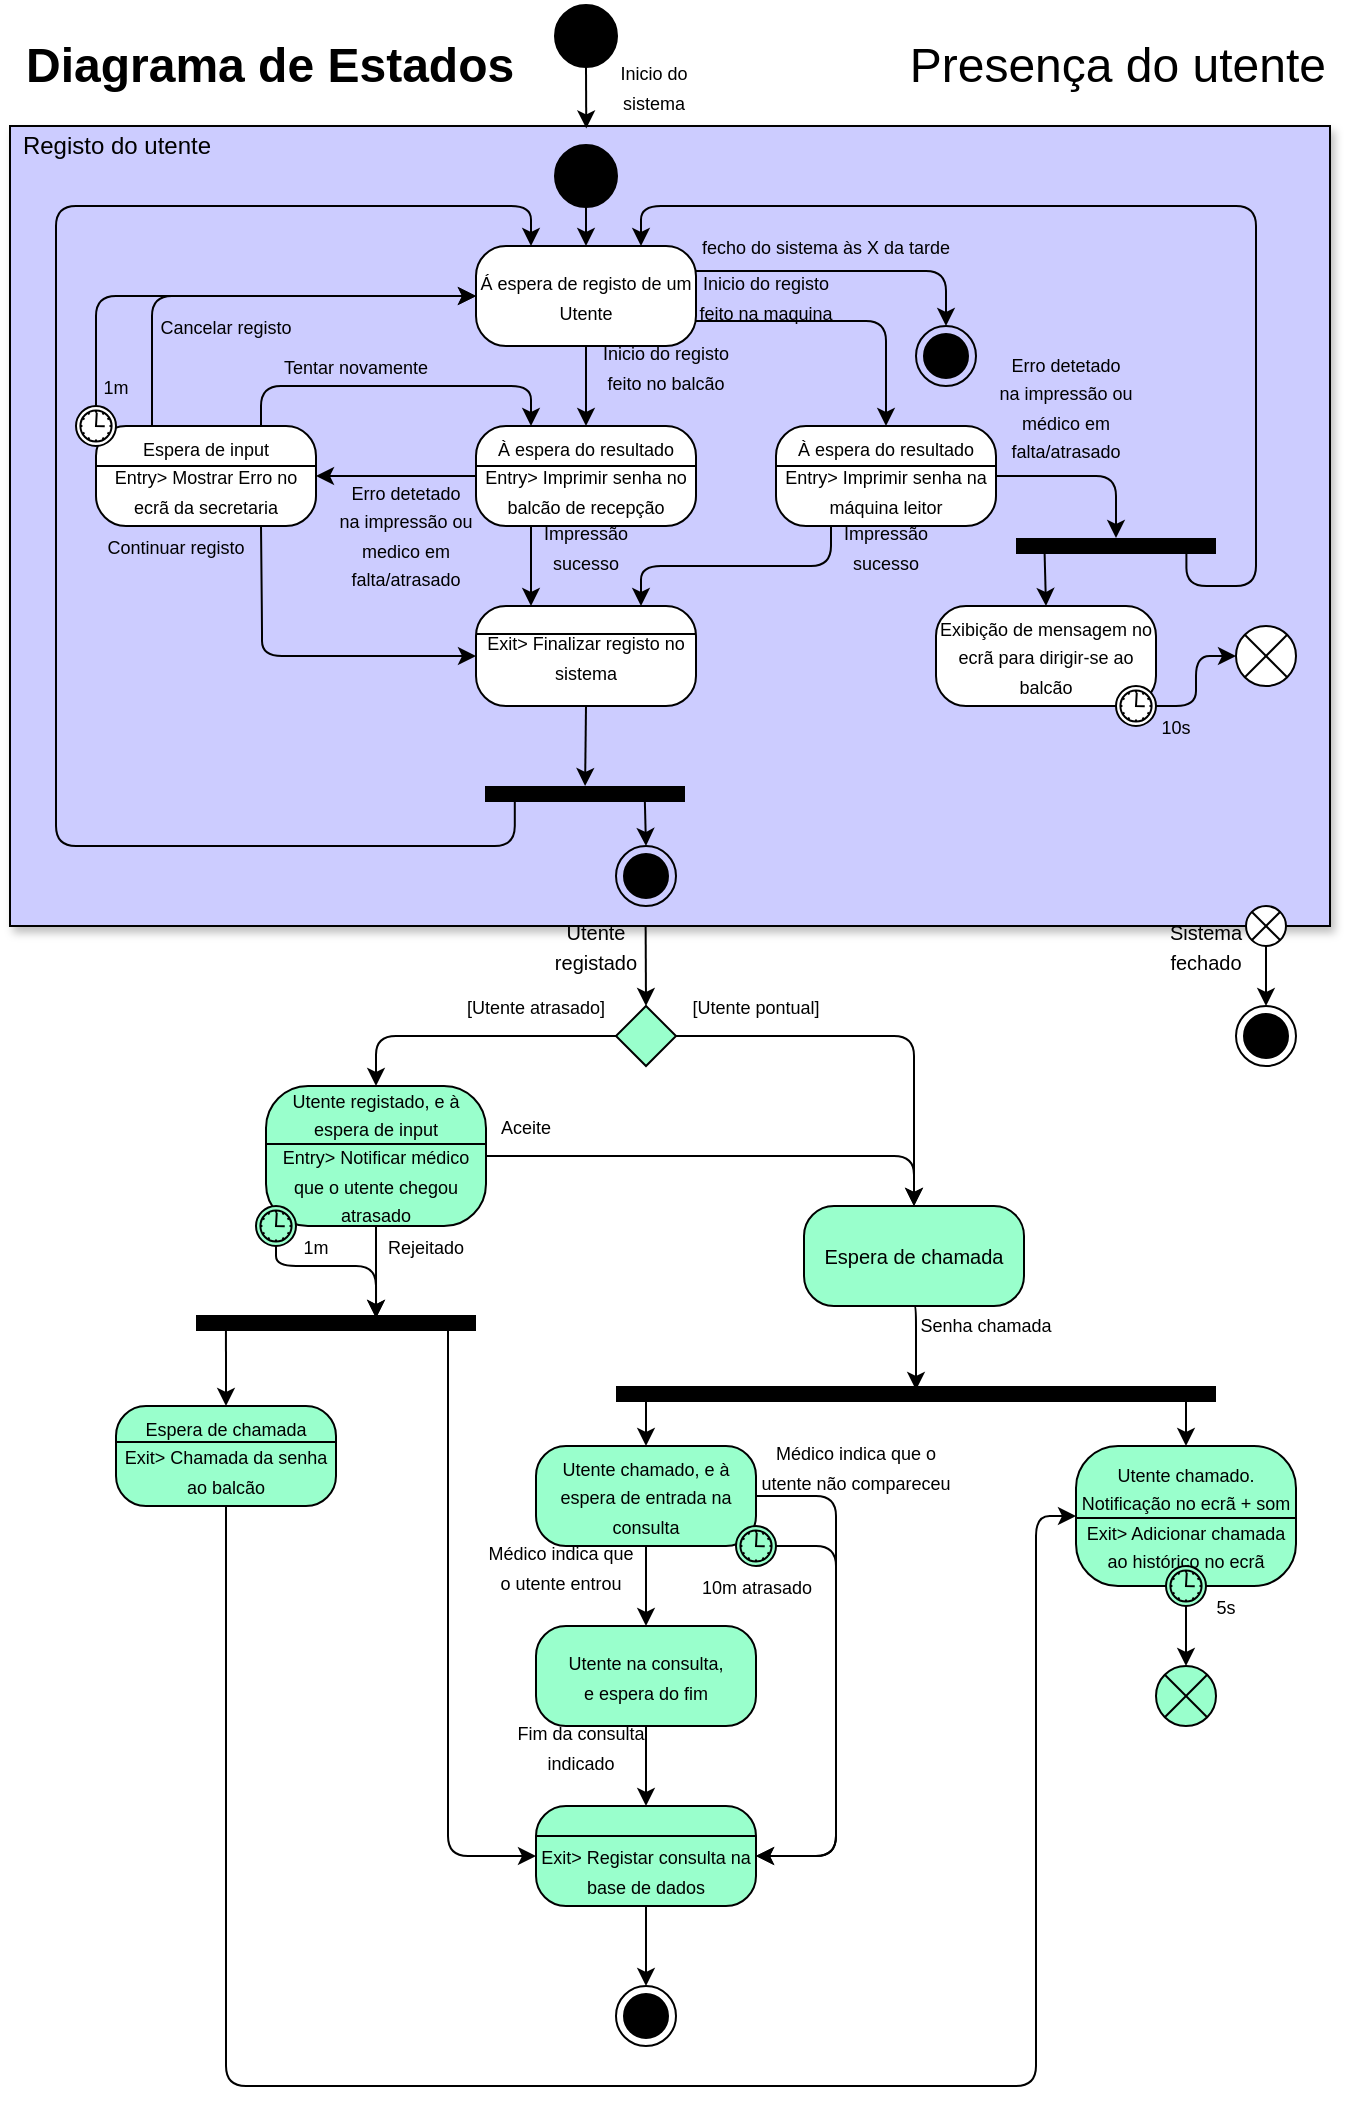 <mxfile version="14.2.7" type="google"><diagram id="B9v8VUoW4nTZRNd4ogXL" name="Page-1"><mxGraphModel dx="868" dy="425" grid="1" gridSize="10" guides="1" tooltips="1" connect="1" arrows="1" fold="1" page="1" pageScale="1" pageWidth="827" pageHeight="1169" math="0" shadow="0"><root><mxCell id="0"/><mxCell id="1" parent="0"/><mxCell id="6Po2jze6KFNWAFwLDo7o-7" value="" style="rounded=0;whiteSpace=wrap;html=1;shadow=1;fillColor=#CCCCFF;" parent="1" vertex="1"><mxGeometry x="74" y="160" width="660" height="400" as="geometry"/></mxCell><mxCell id="5kJgKdQiDo_-mpzFQGXP-1" value="" style="strokeWidth=2;html=1;shape=mxgraph.flowchart.start_2;whiteSpace=wrap;fillColor=#000000;" parent="1" vertex="1"><mxGeometry x="347" y="100" width="30" height="30" as="geometry"/></mxCell><mxCell id="5kJgKdQiDo_-mpzFQGXP-2" value="&lt;font style=&quot;font-size: 9px&quot;&gt;Á espera de registo de um Utente&lt;/font&gt;" style="rounded=1;whiteSpace=wrap;html=1;strokeColor=#000000;fillColor=#FFFFFF;arcSize=30;" parent="1" vertex="1"><mxGeometry x="307" y="220" width="110" height="50" as="geometry"/></mxCell><mxCell id="5kJgKdQiDo_-mpzFQGXP-3" value="&lt;font style=&quot;font-size: 9px&quot;&gt;Inicio do sistema&lt;/font&gt;" style="text;html=1;strokeColor=none;fillColor=none;align=center;verticalAlign=middle;whiteSpace=wrap;rounded=0;" parent="1" vertex="1"><mxGeometry x="366" y="130" width="60" height="20" as="geometry"/></mxCell><mxCell id="5kJgKdQiDo_-mpzFQGXP-4" value="" style="endArrow=classic;html=1;exitX=0.5;exitY=1;exitDx=0;exitDy=0;exitPerimeter=0;entryX=0.432;entryY=0.003;entryDx=0;entryDy=0;entryPerimeter=0;" parent="1" source="5kJgKdQiDo_-mpzFQGXP-1" edge="1"><mxGeometry width="50" height="50" relative="1" as="geometry"><mxPoint x="347" y="210" as="sourcePoint"/><mxPoint x="362.12" y="161.2" as="targetPoint"/></mxGeometry></mxCell><mxCell id="5kJgKdQiDo_-mpzFQGXP-5" value="&lt;font style=&quot;font-size: 9px&quot;&gt;À espera do resultado&lt;br&gt;Entry&amp;gt; Imprimir senha na máquina leitor&lt;/font&gt;" style="rounded=1;whiteSpace=wrap;html=1;strokeColor=#000000;fillColor=#FFFFFF;arcSize=30;" parent="1" vertex="1"><mxGeometry x="457" y="310" width="110" height="50" as="geometry"/></mxCell><mxCell id="5kJgKdQiDo_-mpzFQGXP-6" value="&lt;font style=&quot;font-size: 9px&quot;&gt;À espera do resultado&lt;br&gt;Entry&amp;gt; Imprimir senha no&lt;br&gt;balcão de recepção&lt;br&gt;&lt;/font&gt;" style="rounded=1;whiteSpace=wrap;html=1;strokeColor=#000000;fillColor=#FFFFFF;arcSize=30;" parent="1" vertex="1"><mxGeometry x="307" y="310" width="110" height="50" as="geometry"/></mxCell><mxCell id="5kJgKdQiDo_-mpzFQGXP-9" value="" style="endArrow=none;html=1;edgeStyle=orthogonalEdgeStyle;entryX=1;entryY=0.75;entryDx=0;entryDy=0;exitX=0.5;exitY=0;exitDx=0;exitDy=0;startArrow=classic;startFill=1;" parent="1" source="5kJgKdQiDo_-mpzFQGXP-5" target="5kJgKdQiDo_-mpzFQGXP-2" edge="1"><mxGeometry relative="1" as="geometry"><mxPoint x="522" y="280" as="sourcePoint"/><mxPoint x="587" y="340" as="targetPoint"/><Array as="points"><mxPoint x="512" y="258"/></Array></mxGeometry></mxCell><mxCell id="5kJgKdQiDo_-mpzFQGXP-13" value="&lt;font style=&quot;font-size: 9px&quot;&gt;Inicio do registo feito na maquina&lt;br&gt;&lt;/font&gt;" style="text;html=1;strokeColor=none;fillColor=none;align=center;verticalAlign=middle;whiteSpace=wrap;rounded=0;" parent="1" vertex="1"><mxGeometry x="417" y="235" width="70" height="20" as="geometry"/></mxCell><mxCell id="5kJgKdQiDo_-mpzFQGXP-17" value="" style="endArrow=classic;html=1;exitX=0.5;exitY=1;exitDx=0;exitDy=0;entryX=0.5;entryY=0;entryDx=0;entryDy=0;" parent="1" source="5kJgKdQiDo_-mpzFQGXP-2" target="5kJgKdQiDo_-mpzFQGXP-6" edge="1"><mxGeometry width="50" height="50" relative="1" as="geometry"><mxPoint x="372" y="200" as="sourcePoint"/><mxPoint x="372" y="230" as="targetPoint"/></mxGeometry></mxCell><mxCell id="5kJgKdQiDo_-mpzFQGXP-18" value="&lt;font style=&quot;font-size: 9px&quot;&gt;Inicio do registo feito no balcão&lt;br&gt;&lt;/font&gt;" style="text;html=1;strokeColor=none;fillColor=none;align=center;verticalAlign=middle;whiteSpace=wrap;rounded=0;" parent="1" vertex="1"><mxGeometry x="367" y="270" width="70" height="20" as="geometry"/></mxCell><mxCell id="5kJgKdQiDo_-mpzFQGXP-20" value="&lt;font style=&quot;font-size: 9px&quot;&gt;Erro detetado&lt;br&gt;na impressão ou médico em falta/atrasado&lt;br&gt;&lt;/font&gt;" style="text;html=1;strokeColor=none;fillColor=none;align=center;verticalAlign=middle;whiteSpace=wrap;rounded=0;" parent="1" vertex="1"><mxGeometry x="567" y="290" width="70" height="20" as="geometry"/></mxCell><mxCell id="5kJgKdQiDo_-mpzFQGXP-21" value="" style="ellipse;html=1;shape=endState;fillColor=#000000;" parent="1" vertex="1"><mxGeometry x="377" y="1090" width="30" height="30" as="geometry"/></mxCell><mxCell id="5kJgKdQiDo_-mpzFQGXP-29" value="" style="endArrow=none;html=1;edgeStyle=orthogonalEdgeStyle;entryX=0.852;entryY=0.741;entryDx=0;entryDy=0;startArrow=classic;startFill=1;exitX=0.75;exitY=0;exitDx=0;exitDy=0;entryPerimeter=0;" parent="1" source="5kJgKdQiDo_-mpzFQGXP-2" target="5kJgKdQiDo_-mpzFQGXP-34" edge="1"><mxGeometry relative="1" as="geometry"><mxPoint x="397" y="219" as="sourcePoint"/><mxPoint x="757" y="360" as="targetPoint"/><Array as="points"><mxPoint x="390" y="200"/><mxPoint x="697" y="200"/><mxPoint x="697" y="390"/><mxPoint x="662" y="390"/></Array></mxGeometry></mxCell><mxCell id="5kJgKdQiDo_-mpzFQGXP-30" value="&lt;font style=&quot;font-size: 9px&quot;&gt;10s&lt;br&gt;&lt;/font&gt;" style="text;html=1;strokeColor=none;fillColor=none;align=center;verticalAlign=middle;whiteSpace=wrap;rounded=0;" parent="1" vertex="1"><mxGeometry x="647" y="450" width="20" height="20" as="geometry"/></mxCell><mxCell id="5kJgKdQiDo_-mpzFQGXP-31" value="" style="endArrow=none;html=1;edgeStyle=orthogonalEdgeStyle;startArrow=classic;startFill=1;entryX=1;entryY=0.5;entryDx=0;entryDy=0;" parent="1" source="5kJgKdQiDo_-mpzFQGXP-34" target="5kJgKdQiDo_-mpzFQGXP-5" edge="1"><mxGeometry relative="1" as="geometry"><mxPoint x="657" y="335" as="sourcePoint"/><mxPoint x="567" y="340" as="targetPoint"/><Array as="points"><mxPoint x="627" y="335"/></Array></mxGeometry></mxCell><mxCell id="5kJgKdQiDo_-mpzFQGXP-34" value="" style="line;strokeWidth=8;fillColor=none;align=left;verticalAlign=middle;spacingTop=-1;spacingLeft=3;spacingRight=3;rotatable=0;labelPosition=right;points=[];portConstraint=eastwest;" parent="1" vertex="1"><mxGeometry x="577" y="366" width="100" height="8" as="geometry"/></mxCell><mxCell id="5kJgKdQiDo_-mpzFQGXP-36" value="" style="endArrow=classic;html=1;entryX=0.5;entryY=0;entryDx=0;entryDy=0;exitX=0.142;exitY=0.483;exitDx=0;exitDy=0;exitPerimeter=0;" parent="1" source="5kJgKdQiDo_-mpzFQGXP-34" target="5kJgKdQiDo_-mpzFQGXP-25" edge="1"><mxGeometry width="50" height="50" relative="1" as="geometry"><mxPoint x="592" y="376" as="sourcePoint"/><mxPoint x="577" y="420.0" as="targetPoint"/></mxGeometry></mxCell><mxCell id="5kJgKdQiDo_-mpzFQGXP-39" value="" style="verticalLabelPosition=bottom;verticalAlign=top;html=1;shape=mxgraph.flowchart.or;strokeWidth=1;" parent="1" vertex="1"><mxGeometry x="687" y="410" width="30" height="30" as="geometry"/></mxCell><mxCell id="5kJgKdQiDo_-mpzFQGXP-41" value="" style="endArrow=none;html=1;edgeStyle=orthogonalEdgeStyle;entryX=0;entryY=0;entryDx=0;entryDy=0;startArrow=classic;startFill=1;exitX=0;exitY=0.5;exitDx=0;exitDy=0;exitPerimeter=0;" parent="1" source="5kJgKdQiDo_-mpzFQGXP-39" target="5kJgKdQiDo_-mpzFQGXP-30" edge="1"><mxGeometry relative="1" as="geometry"><mxPoint x="782" y="430" as="sourcePoint"/><mxPoint x="687" y="462.5" as="targetPoint"/><Array as="points"><mxPoint x="667" y="425"/><mxPoint x="667" y="450"/></Array></mxGeometry></mxCell><mxCell id="5kJgKdQiDo_-mpzFQGXP-42" value="&lt;font style=&quot;font-size: 9px&quot;&gt;Exit&amp;gt; Finalizar registo no sistema&lt;/font&gt;" style="rounded=1;whiteSpace=wrap;html=1;strokeColor=#000000;fillColor=#FFFFFF;arcSize=30;" parent="1" vertex="1"><mxGeometry x="307" y="400" width="110" height="50" as="geometry"/></mxCell><mxCell id="5kJgKdQiDo_-mpzFQGXP-43" value="" style="endArrow=none;html=1;edgeStyle=orthogonalEdgeStyle;startArrow=classic;startFill=1;entryX=0.25;entryY=1;entryDx=0;entryDy=0;exitX=0.75;exitY=0;exitDx=0;exitDy=0;" parent="1" source="5kJgKdQiDo_-mpzFQGXP-42" target="5kJgKdQiDo_-mpzFQGXP-5" edge="1"><mxGeometry relative="1" as="geometry"><mxPoint x="457.004" y="413.03" as="sourcePoint"/><mxPoint x="497" y="378" as="targetPoint"/><Array as="points"><mxPoint x="390" y="380"/><mxPoint x="484" y="380"/></Array></mxGeometry></mxCell><mxCell id="5kJgKdQiDo_-mpzFQGXP-44" value="&lt;font style=&quot;font-size: 9px&quot;&gt;Impressão&lt;br&gt;sucesso&lt;br&gt;&lt;/font&gt;" style="text;html=1;strokeColor=none;fillColor=none;align=center;verticalAlign=middle;whiteSpace=wrap;rounded=0;" parent="1" vertex="1"><mxGeometry x="477" y="360" width="70" height="20" as="geometry"/></mxCell><mxCell id="5kJgKdQiDo_-mpzFQGXP-46" value="" style="endArrow=classic;html=1;exitX=0.25;exitY=1;exitDx=0;exitDy=0;entryX=0.25;entryY=0;entryDx=0;entryDy=0;" parent="1" source="5kJgKdQiDo_-mpzFQGXP-6" target="5kJgKdQiDo_-mpzFQGXP-42" edge="1"><mxGeometry width="50" height="50" relative="1" as="geometry"><mxPoint x="372" y="280.0" as="sourcePoint"/><mxPoint x="328" y="399" as="targetPoint"/></mxGeometry></mxCell><mxCell id="5kJgKdQiDo_-mpzFQGXP-47" value="&lt;font style=&quot;font-size: 9px&quot;&gt;Impressão&lt;br&gt;sucesso&lt;br&gt;&lt;/font&gt;" style="text;html=1;strokeColor=none;fillColor=none;align=center;verticalAlign=middle;whiteSpace=wrap;rounded=0;" parent="1" vertex="1"><mxGeometry x="327" y="360" width="70" height="20" as="geometry"/></mxCell><mxCell id="5kJgKdQiDo_-mpzFQGXP-49" value="" style="line;strokeWidth=8;fillColor=none;align=left;verticalAlign=middle;spacingTop=-1;spacingLeft=3;spacingRight=3;rotatable=0;labelPosition=right;points=[];portConstraint=eastwest;" parent="1" vertex="1"><mxGeometry x="311.5" y="490" width="100" height="8" as="geometry"/></mxCell><mxCell id="5kJgKdQiDo_-mpzFQGXP-51" value="" style="endArrow=none;html=1;edgeStyle=orthogonalEdgeStyle;startArrow=classic;startFill=1;entryX=0.149;entryY=0.828;entryDx=0;entryDy=0;entryPerimeter=0;exitX=0.25;exitY=0;exitDx=0;exitDy=0;" parent="1" source="5kJgKdQiDo_-mpzFQGXP-2" target="5kJgKdQiDo_-mpzFQGXP-49" edge="1"><mxGeometry relative="1" as="geometry"><mxPoint x="337" y="200" as="sourcePoint"/><mxPoint x="317" y="482" as="targetPoint"/><Array as="points"><mxPoint x="335" y="200"/><mxPoint x="97" y="200"/><mxPoint x="97" y="520"/><mxPoint x="326" y="520"/></Array></mxGeometry></mxCell><mxCell id="5kJgKdQiDo_-mpzFQGXP-53" value="" style="endArrow=none;html=1;edgeStyle=orthogonalEdgeStyle;startArrow=classic;startFill=1;entryX=0.75;entryY=1;entryDx=0;entryDy=0;exitX=0;exitY=0.5;exitDx=0;exitDy=0;" parent="1" source="5kJgKdQiDo_-mpzFQGXP-42" target="5kJgKdQiDo_-mpzFQGXP-52" edge="1"><mxGeometry relative="1" as="geometry"><mxPoint x="147" y="410" as="sourcePoint"/><mxPoint x="242" y="390.0" as="targetPoint"/><Array as="points"><mxPoint x="200" y="425"/><mxPoint x="200" y="410"/></Array></mxGeometry></mxCell><mxCell id="5kJgKdQiDo_-mpzFQGXP-54" value="&lt;font style=&quot;font-size: 9px&quot;&gt;Continuar registo&lt;br&gt;&lt;/font&gt;" style="text;html=1;strokeColor=none;fillColor=none;align=center;verticalAlign=middle;whiteSpace=wrap;rounded=0;" parent="1" vertex="1"><mxGeometry x="117" y="360" width="80" height="20" as="geometry"/></mxCell><mxCell id="5kJgKdQiDo_-mpzFQGXP-55" value="" style="endArrow=classic;html=1;exitX=0;exitY=0.5;exitDx=0;exitDy=0;entryX=1;entryY=0.5;entryDx=0;entryDy=0;" parent="1" source="5kJgKdQiDo_-mpzFQGXP-6" target="5kJgKdQiDo_-mpzFQGXP-52" edge="1"><mxGeometry width="50" height="50" relative="1" as="geometry"><mxPoint x="372" y="280.0" as="sourcePoint"/><mxPoint x="372" y="320.0" as="targetPoint"/></mxGeometry></mxCell><mxCell id="5kJgKdQiDo_-mpzFQGXP-56" value="&lt;font style=&quot;font-size: 9px&quot;&gt;Erro detetado&lt;br&gt;na impressão ou medico em falta/atrasado&lt;br&gt;&lt;/font&gt;" style="text;html=1;strokeColor=none;fillColor=none;align=center;verticalAlign=middle;whiteSpace=wrap;rounded=0;" parent="1" vertex="1"><mxGeometry x="237" y="354" width="70" height="20" as="geometry"/></mxCell><mxCell id="5kJgKdQiDo_-mpzFQGXP-57" value="" style="endArrow=none;html=1;edgeStyle=orthogonalEdgeStyle;startArrow=classic;startFill=1;entryX=0.25;entryY=0;entryDx=0;entryDy=0;exitX=0;exitY=0.5;exitDx=0;exitDy=0;" parent="1" source="5kJgKdQiDo_-mpzFQGXP-2" target="5kJgKdQiDo_-mpzFQGXP-52" edge="1"><mxGeometry relative="1" as="geometry"><mxPoint x="304.5" y="305.0" as="sourcePoint"/><mxPoint x="197" y="240.0" as="targetPoint"/><Array as="points"><mxPoint x="145" y="245"/><mxPoint x="145" y="310"/></Array></mxGeometry></mxCell><mxCell id="5kJgKdQiDo_-mpzFQGXP-58" value="&lt;font style=&quot;font-size: 9px&quot;&gt;Cancelar registo&lt;br&gt;&lt;/font&gt;" style="text;html=1;strokeColor=none;fillColor=none;align=center;verticalAlign=middle;whiteSpace=wrap;rounded=0;" parent="1" vertex="1"><mxGeometry x="147" y="250" width="70" height="20" as="geometry"/></mxCell><mxCell id="5kJgKdQiDo_-mpzFQGXP-59" value="" style="endArrow=none;html=1;edgeStyle=orthogonalEdgeStyle;startArrow=classic;startFill=1;entryX=0.75;entryY=0;entryDx=0;entryDy=0;exitX=0.25;exitY=0;exitDx=0;exitDy=0;" parent="1" source="5kJgKdQiDo_-mpzFQGXP-6" target="5kJgKdQiDo_-mpzFQGXP-52" edge="1"><mxGeometry relative="1" as="geometry"><mxPoint x="337" y="290" as="sourcePoint"/><mxPoint x="207" y="300" as="targetPoint"/><Array as="points"><mxPoint x="334" y="290"/><mxPoint x="200" y="290"/></Array></mxGeometry></mxCell><mxCell id="5kJgKdQiDo_-mpzFQGXP-60" value="&lt;font style=&quot;font-size: 9px&quot;&gt;Tentar novamente&lt;br&gt;&lt;/font&gt;" style="text;html=1;strokeColor=none;fillColor=none;align=center;verticalAlign=middle;whiteSpace=wrap;rounded=0;" parent="1" vertex="1"><mxGeometry x="207" y="270" width="80" height="20" as="geometry"/></mxCell><mxCell id="5kJgKdQiDo_-mpzFQGXP-61" value="&lt;font size=&quot;1&quot;&gt;Espera de chamada&lt;/font&gt;" style="rounded=1;whiteSpace=wrap;html=1;strokeColor=#000000;arcSize=30;fillColor=#99FFCC;" parent="1" vertex="1"><mxGeometry x="471" y="700" width="110" height="50" as="geometry"/></mxCell><mxCell id="5kJgKdQiDo_-mpzFQGXP-62" value="" style="endArrow=classic;html=1;exitX=0.799;exitY=0.828;exitDx=0;exitDy=0;exitPerimeter=0;entryX=0.5;entryY=0;entryDx=0;entryDy=0;" parent="1" source="5kJgKdQiDo_-mpzFQGXP-49" target="xUw7UZYasxeT8ACeBa7B-18" edge="1"><mxGeometry width="50" height="50" relative="1" as="geometry"><mxPoint x="391.5" y="547" as="sourcePoint"/><mxPoint x="391" y="520" as="targetPoint"/></mxGeometry></mxCell><mxCell id="5kJgKdQiDo_-mpzFQGXP-63" value="&lt;font style=&quot;font-size: 9px&quot;&gt;Senha chamada&lt;br&gt;&lt;/font&gt;" style="text;html=1;strokeColor=none;fillColor=none;align=center;verticalAlign=middle;whiteSpace=wrap;rounded=0;" parent="1" vertex="1"><mxGeometry x="527" y="748.5" width="70" height="20" as="geometry"/></mxCell><mxCell id="5kJgKdQiDo_-mpzFQGXP-67" value="" style="endArrow=none;html=1;edgeStyle=orthogonalEdgeStyle;startArrow=classic;startFill=1;entryX=0.5;entryY=0;entryDx=0;entryDy=0;exitX=0;exitY=0.5;exitDx=0;exitDy=0;" parent="1" source="5kJgKdQiDo_-mpzFQGXP-2" target="5kJgKdQiDo_-mpzFQGXP-65" edge="1"><mxGeometry relative="1" as="geometry"><mxPoint x="279.5" y="245" as="sourcePoint"/><mxPoint x="117" y="310" as="targetPoint"/><Array as="points"><mxPoint x="117" y="245"/></Array></mxGeometry></mxCell><mxCell id="5kJgKdQiDo_-mpzFQGXP-68" value="&lt;font style=&quot;font-size: 9px&quot;&gt;1m&lt;br&gt;&lt;/font&gt;" style="text;html=1;strokeColor=none;fillColor=none;align=center;verticalAlign=middle;whiteSpace=wrap;rounded=0;" parent="1" vertex="1"><mxGeometry x="117" y="280" width="20" height="20" as="geometry"/></mxCell><mxCell id="5kJgKdQiDo_-mpzFQGXP-70" value="" style="line;strokeWidth=8;fillColor=none;align=left;verticalAlign=middle;spacingTop=-1;spacingLeft=3;spacingRight=3;rotatable=0;labelPosition=right;points=[];portConstraint=eastwest;" parent="1" vertex="1"><mxGeometry x="377" y="790" width="300" height="8" as="geometry"/></mxCell><mxCell id="5kJgKdQiDo_-mpzFQGXP-71" value="" style="endArrow=none;html=1;edgeStyle=orthogonalEdgeStyle;startArrow=classic;startFill=1;exitX=0.5;exitY=0.25;exitDx=0;exitDy=0;exitPerimeter=0;entryX=0.5;entryY=1;entryDx=0;entryDy=0;" parent="1" source="5kJgKdQiDo_-mpzFQGXP-70" target="5kJgKdQiDo_-mpzFQGXP-61" edge="1"><mxGeometry relative="1" as="geometry"><mxPoint x="527" y="810" as="sourcePoint"/><mxPoint x="526" y="750" as="targetPoint"/><Array as="points"><mxPoint x="527" y="750"/></Array></mxGeometry></mxCell><mxCell id="5kJgKdQiDo_-mpzFQGXP-76" value="" style="group" parent="1" vertex="1" connectable="0"><mxGeometry x="537" y="400" width="110" height="60" as="geometry"/></mxCell><mxCell id="5kJgKdQiDo_-mpzFQGXP-25" value="&lt;font style=&quot;font-size: 9px&quot;&gt;Exibição de mensagem no ecrã para dirigir-se ao balcão&lt;/font&gt;" style="rounded=1;whiteSpace=wrap;html=1;strokeColor=#000000;fillColor=#FFFFFF;arcSize=30;" parent="5kJgKdQiDo_-mpzFQGXP-76" vertex="1"><mxGeometry width="110" height="50" as="geometry"/></mxCell><mxCell id="5kJgKdQiDo_-mpzFQGXP-24" value="" style="shape=mxgraph.bpmn.shape;html=1;verticalLabelPosition=bottom;labelBackgroundColor=#ffffff;verticalAlign=top;align=center;perimeter=ellipsePerimeter;outlineConnect=0;outline=standard;symbol=timer;" parent="5kJgKdQiDo_-mpzFQGXP-76" vertex="1"><mxGeometry x="90" y="40" width="20" height="20" as="geometry"/></mxCell><mxCell id="5kJgKdQiDo_-mpzFQGXP-77" value="" style="group" parent="1" vertex="1" connectable="0"><mxGeometry x="107" y="300" width="120" height="60" as="geometry"/></mxCell><mxCell id="5kJgKdQiDo_-mpzFQGXP-52" value="&lt;font style=&quot;font-size: 9px&quot;&gt;Espera de input&lt;br&gt;Entry&amp;gt; Mostrar Erro no ecrã da secretaria&lt;br&gt;&lt;/font&gt;" style="rounded=1;whiteSpace=wrap;html=1;strokeColor=#000000;fillColor=#FFFFFF;arcSize=30;" parent="5kJgKdQiDo_-mpzFQGXP-77" vertex="1"><mxGeometry x="10" y="10" width="110" height="50" as="geometry"/></mxCell><mxCell id="5kJgKdQiDo_-mpzFQGXP-65" value="" style="shape=mxgraph.bpmn.shape;html=1;verticalLabelPosition=bottom;labelBackgroundColor=#ffffff;verticalAlign=top;align=center;perimeter=ellipsePerimeter;outlineConnect=0;outline=standard;symbol=timer;" parent="5kJgKdQiDo_-mpzFQGXP-77" vertex="1"><mxGeometry width="20" height="20" as="geometry"/></mxCell><mxCell id="5kJgKdQiDo_-mpzFQGXP-163" value="" style="line;strokeWidth=1;fillColor=none;align=left;verticalAlign=middle;spacingTop=-1;spacingLeft=3;spacingRight=3;rotatable=0;labelPosition=right;points=[];portConstraint=eastwest;" parent="5kJgKdQiDo_-mpzFQGXP-77" vertex="1"><mxGeometry x="10" y="26" width="110" height="8" as="geometry"/></mxCell><mxCell id="5kJgKdQiDo_-mpzFQGXP-81" value="" style="verticalLabelPosition=bottom;verticalAlign=top;html=1;shape=mxgraph.flowchart.or;strokeWidth=1;fillColor=#99FFCC;" parent="1" vertex="1"><mxGeometry x="647" y="930" width="30" height="30" as="geometry"/></mxCell><mxCell id="5kJgKdQiDo_-mpzFQGXP-86" value="" style="endArrow=classic;html=1;exitX=0.95;exitY=0.771;exitDx=0;exitDy=0;exitPerimeter=0;entryX=0.5;entryY=0;entryDx=0;entryDy=0;" parent="1" source="5kJgKdQiDo_-mpzFQGXP-70" target="5kJgKdQiDo_-mpzFQGXP-73" edge="1"><mxGeometry width="50" height="50" relative="1" as="geometry"><mxPoint x="656.68" y="790.002" as="sourcePoint"/><mxPoint x="717" y="780" as="targetPoint"/></mxGeometry></mxCell><mxCell id="5kJgKdQiDo_-mpzFQGXP-87" value="" style="endArrow=classic;html=1;entryX=0.5;entryY=0;entryDx=0;entryDy=0;exitX=0.05;exitY=0.771;exitDx=0;exitDy=0;exitPerimeter=0;" parent="1" source="5kJgKdQiDo_-mpzFQGXP-70" target="5kJgKdQiDo_-mpzFQGXP-74" edge="1"><mxGeometry width="50" height="50" relative="1" as="geometry"><mxPoint x="437" y="804" as="sourcePoint"/><mxPoint x="536" y="830" as="targetPoint"/></mxGeometry></mxCell><mxCell id="5kJgKdQiDo_-mpzFQGXP-90" value="" style="edgeStyle=none;rounded=0;orthogonalLoop=1;jettySize=auto;html=1;entryX=0.5;entryY=0;entryDx=0;entryDy=0;entryPerimeter=0;exitX=0.5;exitY=1;exitDx=0;exitDy=0;" parent="1" source="5kJgKdQiDo_-mpzFQGXP-156" target="5kJgKdQiDo_-mpzFQGXP-81" edge="1"><mxGeometry relative="1" as="geometry"><mxPoint x="617" y="930" as="sourcePoint"/><mxPoint x="662" y="910" as="targetPoint"/></mxGeometry></mxCell><mxCell id="5kJgKdQiDo_-mpzFQGXP-91" value="&lt;span style=&quot;font-size: 9px&quot;&gt;Utente na consulta,&lt;/span&gt;&lt;br style=&quot;font-size: 9px&quot;&gt;&lt;span style=&quot;font-size: 9px&quot;&gt;e espera do fim&lt;/span&gt;" style="rounded=1;whiteSpace=wrap;html=1;strokeColor=#000000;arcSize=30;fillColor=#99FFCC;" parent="1" vertex="1"><mxGeometry x="337" y="910" width="110" height="50" as="geometry"/></mxCell><mxCell id="5kJgKdQiDo_-mpzFQGXP-93" value="&lt;font style=&quot;font-size: 9px&quot;&gt;10m atrasado&lt;br&gt;&lt;/font&gt;" style="text;html=1;strokeColor=none;fillColor=none;align=center;verticalAlign=middle;whiteSpace=wrap;rounded=0;" parent="1" vertex="1"><mxGeometry x="409.5" y="880" width="75" height="20" as="geometry"/></mxCell><mxCell id="5kJgKdQiDo_-mpzFQGXP-98" value="&lt;font style=&quot;font-size: 9px&quot;&gt;Fim da consulta indicado&lt;br&gt;&lt;/font&gt;" style="text;html=1;strokeColor=none;fillColor=none;align=center;verticalAlign=middle;whiteSpace=wrap;rounded=0;" parent="1" vertex="1"><mxGeometry x="322" y="960" width="75" height="20" as="geometry"/></mxCell><mxCell id="5kJgKdQiDo_-mpzFQGXP-100" value="" style="endArrow=classic;html=1;exitX=0.5;exitY=1;exitDx=0;exitDy=0;entryX=0.5;entryY=0;entryDx=0;entryDy=0;" parent="1" source="5kJgKdQiDo_-mpzFQGXP-74" target="5kJgKdQiDo_-mpzFQGXP-91" edge="1"><mxGeometry width="50" height="50" relative="1" as="geometry"><mxPoint x="402" y="806.168" as="sourcePoint"/><mxPoint x="507" y="940" as="targetPoint"/></mxGeometry></mxCell><mxCell id="5kJgKdQiDo_-mpzFQGXP-101" value="&lt;font style=&quot;font-size: 9px&quot;&gt;&lt;br&gt;Exit&amp;gt; Registar consulta na base de dados&lt;/font&gt;" style="rounded=1;whiteSpace=wrap;html=1;strokeColor=#000000;arcSize=30;fillColor=#99FFCC;" parent="1" vertex="1"><mxGeometry x="337" y="1000" width="110" height="50" as="geometry"/></mxCell><mxCell id="5kJgKdQiDo_-mpzFQGXP-102" value="" style="endArrow=classic;html=1;exitX=0.5;exitY=1;exitDx=0;exitDy=0;" parent="1" source="5kJgKdQiDo_-mpzFQGXP-91" target="5kJgKdQiDo_-mpzFQGXP-101" edge="1"><mxGeometry width="50" height="50" relative="1" as="geometry"><mxPoint x="402" y="880" as="sourcePoint"/><mxPoint x="402" y="920" as="targetPoint"/></mxGeometry></mxCell><mxCell id="5kJgKdQiDo_-mpzFQGXP-103" value="&lt;font style=&quot;font-size: 9px&quot;&gt;Médico indica que o utente entrou&lt;br&gt;&lt;/font&gt;" style="text;html=1;strokeColor=none;fillColor=none;align=center;verticalAlign=middle;whiteSpace=wrap;rounded=0;" parent="1" vertex="1"><mxGeometry x="312" y="870" width="75" height="20" as="geometry"/></mxCell><mxCell id="5kJgKdQiDo_-mpzFQGXP-104" value="" style="endArrow=none;html=1;edgeStyle=orthogonalEdgeStyle;entryX=1;entryY=0.5;entryDx=0;entryDy=0;startArrow=classic;startFill=1;exitX=1;exitY=0.5;exitDx=0;exitDy=0;" parent="1" source="5kJgKdQiDo_-mpzFQGXP-101" target="5kJgKdQiDo_-mpzFQGXP-92" edge="1"><mxGeometry relative="1" as="geometry"><mxPoint x="487" y="1030" as="sourcePoint"/><mxPoint x="471" y="890" as="targetPoint"/><Array as="points"><mxPoint x="487" y="1025"/><mxPoint x="487" y="870"/></Array></mxGeometry></mxCell><mxCell id="5kJgKdQiDo_-mpzFQGXP-105" value="" style="endArrow=classic;html=1;exitX=0.5;exitY=1;exitDx=0;exitDy=0;entryX=0.5;entryY=0;entryDx=0;entryDy=0;" parent="1" source="5kJgKdQiDo_-mpzFQGXP-101" target="5kJgKdQiDo_-mpzFQGXP-21" edge="1"><mxGeometry width="50" height="50" relative="1" as="geometry"><mxPoint x="402" y="970" as="sourcePoint"/><mxPoint x="402" y="1010" as="targetPoint"/></mxGeometry></mxCell><mxCell id="5kJgKdQiDo_-mpzFQGXP-107" value="&lt;font style=&quot;font-size: 9px&quot;&gt;Utente registado, e à espera de input&lt;br&gt;Entry&amp;gt; Notificar médico que o utente chegou atrasado&lt;/font&gt;" style="rounded=1;whiteSpace=wrap;html=1;strokeColor=#000000;arcSize=30;fillColor=#99FFCC;" parent="1" vertex="1"><mxGeometry x="202" y="640" width="110" height="70" as="geometry"/></mxCell><mxCell id="5kJgKdQiDo_-mpzFQGXP-108" value="" style="rhombus;whiteSpace=wrap;html=1;strokeWidth=1;fillColor=#99FFCC;" parent="1" vertex="1"><mxGeometry x="377" y="600" width="30" height="30" as="geometry"/></mxCell><mxCell id="5kJgKdQiDo_-mpzFQGXP-111" value="&lt;font style=&quot;font-size: 9px&quot;&gt;Espera de chamada&lt;br&gt;Exit&amp;gt; Chamada da senha ao balcão&lt;/font&gt;" style="rounded=1;whiteSpace=wrap;html=1;strokeColor=#000000;arcSize=30;fillColor=#99FFCC;" parent="1" vertex="1"><mxGeometry x="127" y="800" width="110" height="50" as="geometry"/></mxCell><mxCell id="5kJgKdQiDo_-mpzFQGXP-113" value="" style="group" parent="1" vertex="1" connectable="0"><mxGeometry x="337" y="820" width="120" height="60" as="geometry"/></mxCell><mxCell id="5kJgKdQiDo_-mpzFQGXP-74" value="&lt;font style=&quot;font-size: 9px&quot;&gt;Utente chamado, e à espera de entrada na consulta&lt;br&gt;&lt;/font&gt;" style="rounded=1;whiteSpace=wrap;html=1;strokeColor=#000000;arcSize=30;fillColor=#99FFCC;" parent="5kJgKdQiDo_-mpzFQGXP-113" vertex="1"><mxGeometry width="110" height="50" as="geometry"/></mxCell><mxCell id="5kJgKdQiDo_-mpzFQGXP-92" value="" style="shape=mxgraph.bpmn.shape;html=1;verticalLabelPosition=bottom;labelBackgroundColor=#ffffff;verticalAlign=top;align=center;perimeter=ellipsePerimeter;outlineConnect=0;outline=standard;symbol=timer;fillColor=#99FFCC;" parent="5kJgKdQiDo_-mpzFQGXP-113" vertex="1"><mxGeometry x="100" y="40" width="20" height="20" as="geometry"/></mxCell><mxCell id="5kJgKdQiDo_-mpzFQGXP-115" value="" style="shape=mxgraph.bpmn.shape;html=1;verticalLabelPosition=bottom;labelBackgroundColor=#ffffff;verticalAlign=top;align=center;perimeter=ellipsePerimeter;outlineConnect=0;outline=standard;symbol=timer;fillColor=#99FFCC;" parent="1" vertex="1"><mxGeometry x="197" y="700" width="20" height="20" as="geometry"/></mxCell><mxCell id="5kJgKdQiDo_-mpzFQGXP-118" value="" style="line;strokeWidth=8;fillColor=none;align=left;verticalAlign=middle;spacingTop=-1;spacingLeft=3;spacingRight=3;rotatable=0;labelPosition=right;points=[];portConstraint=eastwest;" parent="1" vertex="1"><mxGeometry x="167" y="754.5" width="140" height="8" as="geometry"/></mxCell><mxCell id="5kJgKdQiDo_-mpzFQGXP-122" value="" style="edgeStyle=none;rounded=0;orthogonalLoop=1;jettySize=auto;html=1;entryX=0.5;entryY=0;entryDx=0;entryDy=0;exitX=0.107;exitY=0.688;exitDx=0;exitDy=0;exitPerimeter=0;" parent="1" source="5kJgKdQiDo_-mpzFQGXP-118" target="5kJgKdQiDo_-mpzFQGXP-111" edge="1"><mxGeometry relative="1" as="geometry"><mxPoint x="237" y="860" as="sourcePoint"/><mxPoint x="192" y="900" as="targetPoint"/></mxGeometry></mxCell><mxCell id="5kJgKdQiDo_-mpzFQGXP-123" value="" style="edgeStyle=none;rounded=0;orthogonalLoop=1;jettySize=auto;html=1;exitX=0.5;exitY=1;exitDx=0;exitDy=0;entryX=0.643;entryY=0.188;entryDx=0;entryDy=0;entryPerimeter=0;" parent="1" source="5kJgKdQiDo_-mpzFQGXP-107" target="5kJgKdQiDo_-mpzFQGXP-118" edge="1"><mxGeometry relative="1" as="geometry"><mxPoint x="191.98" y="770.004" as="sourcePoint"/><mxPoint x="277" y="740" as="targetPoint"/></mxGeometry></mxCell><mxCell id="5kJgKdQiDo_-mpzFQGXP-124" value="" style="endArrow=none;html=1;edgeStyle=orthogonalEdgeStyle;startArrow=classic;startFill=1;entryX=0.5;entryY=1;entryDx=0;entryDy=0;exitX=0.643;exitY=0.188;exitDx=0;exitDy=0;exitPerimeter=0;" parent="1" source="5kJgKdQiDo_-mpzFQGXP-118" target="5kJgKdQiDo_-mpzFQGXP-115" edge="1"><mxGeometry relative="1" as="geometry"><mxPoint x="257" y="755" as="sourcePoint"/><mxPoint x="422" y="710" as="targetPoint"/><Array as="points"><mxPoint x="257" y="730"/><mxPoint x="207" y="730"/></Array></mxGeometry></mxCell><mxCell id="5kJgKdQiDo_-mpzFQGXP-125" value="&lt;font style=&quot;font-size: 9px&quot;&gt;1m&lt;br&gt;&lt;/font&gt;" style="text;html=1;strokeColor=none;fillColor=none;align=center;verticalAlign=middle;whiteSpace=wrap;rounded=0;" parent="1" vertex="1"><mxGeometry x="217" y="710" width="20" height="20" as="geometry"/></mxCell><mxCell id="5kJgKdQiDo_-mpzFQGXP-128" value="&lt;font style=&quot;font-size: 9px&quot;&gt;Rejeitado&lt;br&gt;&lt;/font&gt;" style="text;html=1;strokeColor=none;fillColor=none;align=center;verticalAlign=middle;whiteSpace=wrap;rounded=0;" parent="1" vertex="1"><mxGeometry x="247" y="710" width="70" height="20" as="geometry"/></mxCell><mxCell id="5kJgKdQiDo_-mpzFQGXP-130" value="" style="endArrow=none;html=1;edgeStyle=orthogonalEdgeStyle;startArrow=classic;startFill=1;entryX=0.9;entryY=0.813;entryDx=0;entryDy=0;exitX=0;exitY=0.5;exitDx=0;exitDy=0;entryPerimeter=0;" parent="1" source="5kJgKdQiDo_-mpzFQGXP-101" target="5kJgKdQiDo_-mpzFQGXP-118" edge="1"><mxGeometry relative="1" as="geometry"><mxPoint x="314.5" y="1045" as="sourcePoint"/><mxPoint x="207" y="980" as="targetPoint"/><Array as="points"><mxPoint x="293" y="1025"/></Array></mxGeometry></mxCell><mxCell id="5kJgKdQiDo_-mpzFQGXP-131" value="" style="endArrow=none;html=1;edgeStyle=orthogonalEdgeStyle;entryX=0;entryY=0.5;entryDx=0;entryDy=0;exitX=0.5;exitY=0;exitDx=0;exitDy=0;startArrow=classic;startFill=1;" parent="1" source="5kJgKdQiDo_-mpzFQGXP-107" target="5kJgKdQiDo_-mpzFQGXP-108" edge="1"><mxGeometry relative="1" as="geometry"><mxPoint x="422" y="707.5" as="sourcePoint"/><mxPoint x="327" y="642.5" as="targetPoint"/><Array as="points"><mxPoint x="257" y="615"/></Array></mxGeometry></mxCell><mxCell id="5kJgKdQiDo_-mpzFQGXP-132" value="" style="endArrow=none;html=1;edgeStyle=orthogonalEdgeStyle;entryX=1;entryY=0.5;entryDx=0;entryDy=0;startArrow=classic;startFill=1;exitX=0.5;exitY=0;exitDx=0;exitDy=0;strokeWidth=1;" parent="1" source="5kJgKdQiDo_-mpzFQGXP-61" target="5kJgKdQiDo_-mpzFQGXP-108" edge="1"><mxGeometry relative="1" as="geometry"><mxPoint x="677" y="720" as="sourcePoint"/><mxPoint x="432" y="620" as="targetPoint"/><Array as="points"><mxPoint x="526" y="615"/></Array></mxGeometry></mxCell><mxCell id="5kJgKdQiDo_-mpzFQGXP-133" value="" style="endArrow=none;html=1;edgeStyle=orthogonalEdgeStyle;entryX=1;entryY=0.5;entryDx=0;entryDy=0;startArrow=classic;startFill=1;exitX=0.5;exitY=0;exitDx=0;exitDy=0;" parent="1" source="5kJgKdQiDo_-mpzFQGXP-61" target="5kJgKdQiDo_-mpzFQGXP-107" edge="1"><mxGeometry relative="1" as="geometry"><mxPoint x="507" y="675" as="sourcePoint"/><mxPoint x="407" y="615" as="targetPoint"/><Array as="points"><mxPoint x="526" y="675"/></Array></mxGeometry></mxCell><mxCell id="5kJgKdQiDo_-mpzFQGXP-134" value="&lt;font style=&quot;font-size: 9px&quot;&gt;Aceite&lt;br&gt;&lt;/font&gt;" style="text;html=1;strokeColor=none;fillColor=none;align=center;verticalAlign=middle;whiteSpace=wrap;rounded=0;" parent="1" vertex="1"><mxGeometry x="297" y="650" width="70" height="20" as="geometry"/></mxCell><mxCell id="5kJgKdQiDo_-mpzFQGXP-145" value="" style="endArrow=none;html=1;edgeStyle=orthogonalEdgeStyle;entryX=0.5;entryY=1;entryDx=0;entryDy=0;startArrow=classic;startFill=1;exitX=0;exitY=0.5;exitDx=0;exitDy=0;" parent="1" source="5kJgKdQiDo_-mpzFQGXP-73" target="5kJgKdQiDo_-mpzFQGXP-111" edge="1"><mxGeometry relative="1" as="geometry"><mxPoint x="527" y="990" as="sourcePoint"/><mxPoint x="799.7" y="1161.928" as="targetPoint"/><Array as="points"><mxPoint x="587" y="855"/><mxPoint x="587" y="1140"/><mxPoint x="182" y="1140"/></Array></mxGeometry></mxCell><mxCell id="5kJgKdQiDo_-mpzFQGXP-148" value="&lt;font style=&quot;font-size: 9px&quot;&gt;[Utente atrasado]&lt;br&gt;&lt;/font&gt;" style="text;html=1;strokeColor=none;fillColor=none;align=center;verticalAlign=middle;whiteSpace=wrap;rounded=0;" parent="1" vertex="1"><mxGeometry x="297" y="590" width="80" height="20" as="geometry"/></mxCell><mxCell id="5kJgKdQiDo_-mpzFQGXP-149" value="&lt;font style=&quot;font-size: 9px&quot;&gt;[Utente pontual]&lt;br&gt;&lt;/font&gt;" style="text;html=1;strokeColor=none;fillColor=none;align=center;verticalAlign=middle;whiteSpace=wrap;rounded=0;" parent="1" vertex="1"><mxGeometry x="407" y="590" width="80" height="20" as="geometry"/></mxCell><mxCell id="5kJgKdQiDo_-mpzFQGXP-154" value="" style="endArrow=none;html=1;edgeStyle=orthogonalEdgeStyle;entryX=1;entryY=0.5;entryDx=0;entryDy=0;startArrow=classic;startFill=1;exitX=1;exitY=0.5;exitDx=0;exitDy=0;" parent="1" source="5kJgKdQiDo_-mpzFQGXP-101" target="5kJgKdQiDo_-mpzFQGXP-74" edge="1"><mxGeometry relative="1" as="geometry"><mxPoint x="457" y="1050" as="sourcePoint"/><mxPoint x="457" y="870" as="targetPoint"/><Array as="points"><mxPoint x="487" y="1025"/><mxPoint x="487" y="845"/></Array></mxGeometry></mxCell><mxCell id="5kJgKdQiDo_-mpzFQGXP-155" value="&lt;font style=&quot;font-size: 9px&quot;&gt;Médico indica que o utente não compareceu&lt;br&gt;&lt;/font&gt;" style="text;html=1;strokeColor=none;fillColor=none;align=center;verticalAlign=middle;whiteSpace=wrap;rounded=0;" parent="1" vertex="1"><mxGeometry x="447" y="820" width="100" height="20" as="geometry"/></mxCell><mxCell id="5kJgKdQiDo_-mpzFQGXP-79" value="&lt;font style=&quot;font-size: 9px&quot;&gt;5s&lt;br&gt;&lt;/font&gt;" style="text;html=1;strokeColor=none;fillColor=none;align=center;verticalAlign=middle;whiteSpace=wrap;rounded=0;" parent="1" vertex="1"><mxGeometry x="672" y="890" width="20" height="20" as="geometry"/></mxCell><mxCell id="5kJgKdQiDo_-mpzFQGXP-157" value="" style="group;" parent="1" vertex="1" connectable="0"><mxGeometry x="607" y="820" width="110" height="80" as="geometry"/></mxCell><mxCell id="5kJgKdQiDo_-mpzFQGXP-78" value="" style="group;fillColor=#ffffff;" parent="5kJgKdQiDo_-mpzFQGXP-157" vertex="1" connectable="0"><mxGeometry width="110" height="70" as="geometry"/></mxCell><mxCell id="5kJgKdQiDo_-mpzFQGXP-73" value="&lt;font style=&quot;font-size: 9px&quot;&gt;Utente chamado. Notificação no ecrã + som&lt;br&gt;Exit&amp;gt; Adicionar chamada ao histórico no ecrã&lt;br&gt;&lt;/font&gt;" style="rounded=1;whiteSpace=wrap;html=1;strokeColor=#000000;arcSize=30;fillColor=#99FFCC;" parent="5kJgKdQiDo_-mpzFQGXP-78" vertex="1"><mxGeometry width="110" height="70" as="geometry"/></mxCell><mxCell id="5kJgKdQiDo_-mpzFQGXP-172" value="" style="line;strokeWidth=1;fillColor=none;align=left;verticalAlign=middle;spacingTop=-1;spacingLeft=3;spacingRight=3;rotatable=0;labelPosition=right;points=[];portConstraint=eastwest;" parent="5kJgKdQiDo_-mpzFQGXP-78" vertex="1"><mxGeometry y="32" width="110" height="8" as="geometry"/></mxCell><mxCell id="5kJgKdQiDo_-mpzFQGXP-156" value="" style="shape=mxgraph.bpmn.shape;html=1;verticalLabelPosition=bottom;labelBackgroundColor=#ffffff;verticalAlign=top;align=center;perimeter=ellipsePerimeter;outlineConnect=0;outline=standard;symbol=timer;fillColor=#99FFCC;" parent="5kJgKdQiDo_-mpzFQGXP-157" vertex="1"><mxGeometry x="45" y="60" width="20" height="20" as="geometry"/></mxCell><mxCell id="5kJgKdQiDo_-mpzFQGXP-162" value="" style="line;strokeWidth=1;fillColor=none;align=left;verticalAlign=middle;spacingTop=-1;spacingLeft=3;spacingRight=3;rotatable=0;labelPosition=right;points=[];portConstraint=eastwest;" parent="1" vertex="1"><mxGeometry x="127" y="814" width="110" height="8" as="geometry"/></mxCell><mxCell id="5kJgKdQiDo_-mpzFQGXP-164" value="" style="line;strokeWidth=1;fillColor=none;align=left;verticalAlign=middle;spacingTop=-1;spacingLeft=3;spacingRight=3;rotatable=0;labelPosition=right;points=[];portConstraint=eastwest;" parent="1" vertex="1"><mxGeometry x="307" y="410" width="110" height="8" as="geometry"/></mxCell><mxCell id="5kJgKdQiDo_-mpzFQGXP-165" value="" style="line;strokeWidth=1;fillColor=none;align=left;verticalAlign=middle;spacingTop=-1;spacingLeft=3;spacingRight=3;rotatable=0;labelPosition=right;points=[];portConstraint=eastwest;" parent="1" vertex="1"><mxGeometry x="307" y="326" width="110" height="8" as="geometry"/></mxCell><mxCell id="5kJgKdQiDo_-mpzFQGXP-166" value="" style="line;strokeWidth=1;fillColor=none;align=left;verticalAlign=middle;spacingTop=-1;spacingLeft=3;spacingRight=3;rotatable=0;labelPosition=right;points=[];portConstraint=eastwest;" parent="1" vertex="1"><mxGeometry x="457" y="326" width="110" height="8" as="geometry"/></mxCell><mxCell id="5kJgKdQiDo_-mpzFQGXP-168" value="" style="line;strokeWidth=1;fillColor=none;align=left;verticalAlign=middle;spacingTop=-1;spacingLeft=3;spacingRight=3;rotatable=0;labelPosition=right;points=[];portConstraint=eastwest;" parent="1" vertex="1"><mxGeometry x="202" y="665" width="110" height="8" as="geometry"/></mxCell><mxCell id="5kJgKdQiDo_-mpzFQGXP-171" value="" style="line;strokeWidth=1;fillColor=none;align=left;verticalAlign=middle;spacingTop=-1;spacingLeft=3;spacingRight=3;rotatable=0;labelPosition=right;points=[];portConstraint=eastwest;" parent="1" vertex="1"><mxGeometry x="337" y="1011" width="110" height="8" as="geometry"/></mxCell><mxCell id="xUw7UZYasxeT8ACeBa7B-9" value="" style="endArrow=classic;html=1;exitX=0.5;exitY=1;exitDx=0;exitDy=0;" parent="1" source="5kJgKdQiDo_-mpzFQGXP-42" target="5kJgKdQiDo_-mpzFQGXP-49" edge="1"><mxGeometry width="50" height="50" relative="1" as="geometry"><mxPoint x="362" y="510" as="sourcePoint"/><mxPoint x="372" y="490" as="targetPoint"/></mxGeometry></mxCell><mxCell id="xUw7UZYasxeT8ACeBa7B-15" value="" style="strokeWidth=2;html=1;shape=mxgraph.flowchart.start_2;whiteSpace=wrap;fillColor=#000000;" parent="1" vertex="1"><mxGeometry x="347" y="170" width="30" height="30" as="geometry"/></mxCell><mxCell id="xUw7UZYasxeT8ACeBa7B-17" value="" style="endArrow=classic;html=1;exitX=0.5;exitY=1;exitDx=0;exitDy=0;exitPerimeter=0;entryX=0.5;entryY=0;entryDx=0;entryDy=0;" parent="1" source="xUw7UZYasxeT8ACeBa7B-15" target="5kJgKdQiDo_-mpzFQGXP-2" edge="1"><mxGeometry width="50" height="50" relative="1" as="geometry"><mxPoint x="372" y="140" as="sourcePoint"/><mxPoint x="372.12" y="171.14" as="targetPoint"/></mxGeometry></mxCell><mxCell id="xUw7UZYasxeT8ACeBa7B-18" value="" style="ellipse;html=1;shape=endState;fillColor=#000000;" parent="1" vertex="1"><mxGeometry x="377" y="520" width="30" height="30" as="geometry"/></mxCell><mxCell id="xUw7UZYasxeT8ACeBa7B-19" value="" style="endArrow=classic;html=1;entryX=0.5;entryY=0;entryDx=0;entryDy=0;exitX=0.477;exitY=1;exitDx=0;exitDy=0;exitPerimeter=0;" parent="1" target="5kJgKdQiDo_-mpzFQGXP-108" edge="1"><mxGeometry width="50" height="50" relative="1" as="geometry"><mxPoint x="391.82" y="560" as="sourcePoint"/><mxPoint x="372.12" y="171.2" as="targetPoint"/></mxGeometry></mxCell><mxCell id="xUw7UZYasxeT8ACeBa7B-20" value="" style="ellipse;html=1;shape=endState;fillColor=#000000;" parent="1" vertex="1"><mxGeometry x="527" y="260" width="30" height="30" as="geometry"/></mxCell><mxCell id="xUw7UZYasxeT8ACeBa7B-25" value="" style="endArrow=none;html=1;edgeStyle=orthogonalEdgeStyle;entryX=1;entryY=0.25;entryDx=0;entryDy=0;exitX=0.5;exitY=0;exitDx=0;exitDy=0;startArrow=classic;startFill=1;" parent="1" source="xUw7UZYasxeT8ACeBa7B-20" target="5kJgKdQiDo_-mpzFQGXP-2" edge="1"><mxGeometry relative="1" as="geometry"><mxPoint x="522" y="320" as="sourcePoint"/><mxPoint x="427" y="267.5" as="targetPoint"/><Array as="points"><mxPoint x="542" y="233"/></Array></mxGeometry></mxCell><mxCell id="xUw7UZYasxeT8ACeBa7B-27" value="&lt;font style=&quot;font-size: 9px&quot;&gt;fecho do sistema às X da tarde&lt;br&gt;&lt;/font&gt;" style="text;html=1;strokeColor=none;fillColor=none;align=center;verticalAlign=middle;whiteSpace=wrap;rounded=0;" parent="1" vertex="1"><mxGeometry x="417" y="210" width="130" height="20" as="geometry"/></mxCell><mxCell id="xUw7UZYasxeT8ACeBa7B-28" value="&lt;font size=&quot;1&quot;&gt;Utente registado&lt;/font&gt;" style="text;html=1;strokeColor=none;fillColor=none;align=center;verticalAlign=middle;whiteSpace=wrap;rounded=0;" parent="1" vertex="1"><mxGeometry x="337" y="560" width="60" height="20" as="geometry"/></mxCell><mxCell id="xUw7UZYasxeT8ACeBa7B-31" value="" style="endArrow=classic;html=1;entryX=0.5;entryY=0;entryDx=0;entryDy=0;exitX=0.5;exitY=1;exitDx=0;exitDy=0;exitPerimeter=0;" parent="1" source="xUw7UZYasxeT8ACeBa7B-40" target="xUw7UZYasxeT8ACeBa7B-32" edge="1"><mxGeometry width="50" height="50" relative="1" as="geometry"><mxPoint x="767" y="550" as="sourcePoint"/><mxPoint x="707" y="620" as="targetPoint"/></mxGeometry></mxCell><mxCell id="xUw7UZYasxeT8ACeBa7B-32" value="" style="ellipse;html=1;shape=endState;fillColor=#000000;" parent="1" vertex="1"><mxGeometry x="687" y="600" width="30" height="30" as="geometry"/></mxCell><mxCell id="xUw7UZYasxeT8ACeBa7B-34" value="&lt;font size=&quot;1&quot;&gt;Sistema fechado&lt;/font&gt;" style="text;html=1;strokeColor=none;fillColor=none;align=center;verticalAlign=middle;whiteSpace=wrap;rounded=0;" parent="1" vertex="1"><mxGeometry x="642" y="560" width="60" height="20" as="geometry"/></mxCell><mxCell id="xUw7UZYasxeT8ACeBa7B-40" value="" style="verticalLabelPosition=bottom;verticalAlign=top;html=1;shape=mxgraph.flowchart.or;strokeWidth=1;" parent="1" vertex="1"><mxGeometry x="692" y="550" width="20" height="20" as="geometry"/></mxCell><mxCell id="6Po2jze6KFNWAFwLDo7o-4" value="" style="group" parent="1" vertex="1" connectable="0"><mxGeometry x="80" y="120" width="654" height="20" as="geometry"/></mxCell><mxCell id="6Po2jze6KFNWAFwLDo7o-5" value="&lt;h6&gt;&lt;font style=&quot;font-size: 24px&quot;&gt;Diagrama de Estados&lt;/font&gt;&lt;/h6&gt;" style="text;html=1;strokeColor=none;fillColor=none;align=left;verticalAlign=middle;whiteSpace=wrap;rounded=0;" parent="6Po2jze6KFNWAFwLDo7o-4" vertex="1"><mxGeometry width="320" height="20" as="geometry"/></mxCell><mxCell id="6Po2jze6KFNWAFwLDo7o-6" value="&lt;p&gt;&lt;font style=&quot;font-size: 24px&quot;&gt;Presença do utente&lt;/font&gt;&lt;/p&gt;" style="text;html=1;strokeColor=none;fillColor=none;align=right;verticalAlign=middle;whiteSpace=wrap;rounded=0;" parent="6Po2jze6KFNWAFwLDo7o-4" vertex="1"><mxGeometry x="334" width="320" height="20" as="geometry"/></mxCell><mxCell id="6Po2jze6KFNWAFwLDo7o-9" value="&lt;font face=&quot;helvetica&quot;&gt;Registo do utente&lt;/font&gt;" style="text;html=1;strokeColor=none;align=center;verticalAlign=middle;whiteSpace=wrap;rounded=0;shadow=0;" parent="1" vertex="1"><mxGeometry x="74" y="160" width="107" height="20" as="geometry"/></mxCell></root></mxGraphModel></diagram></mxfile>